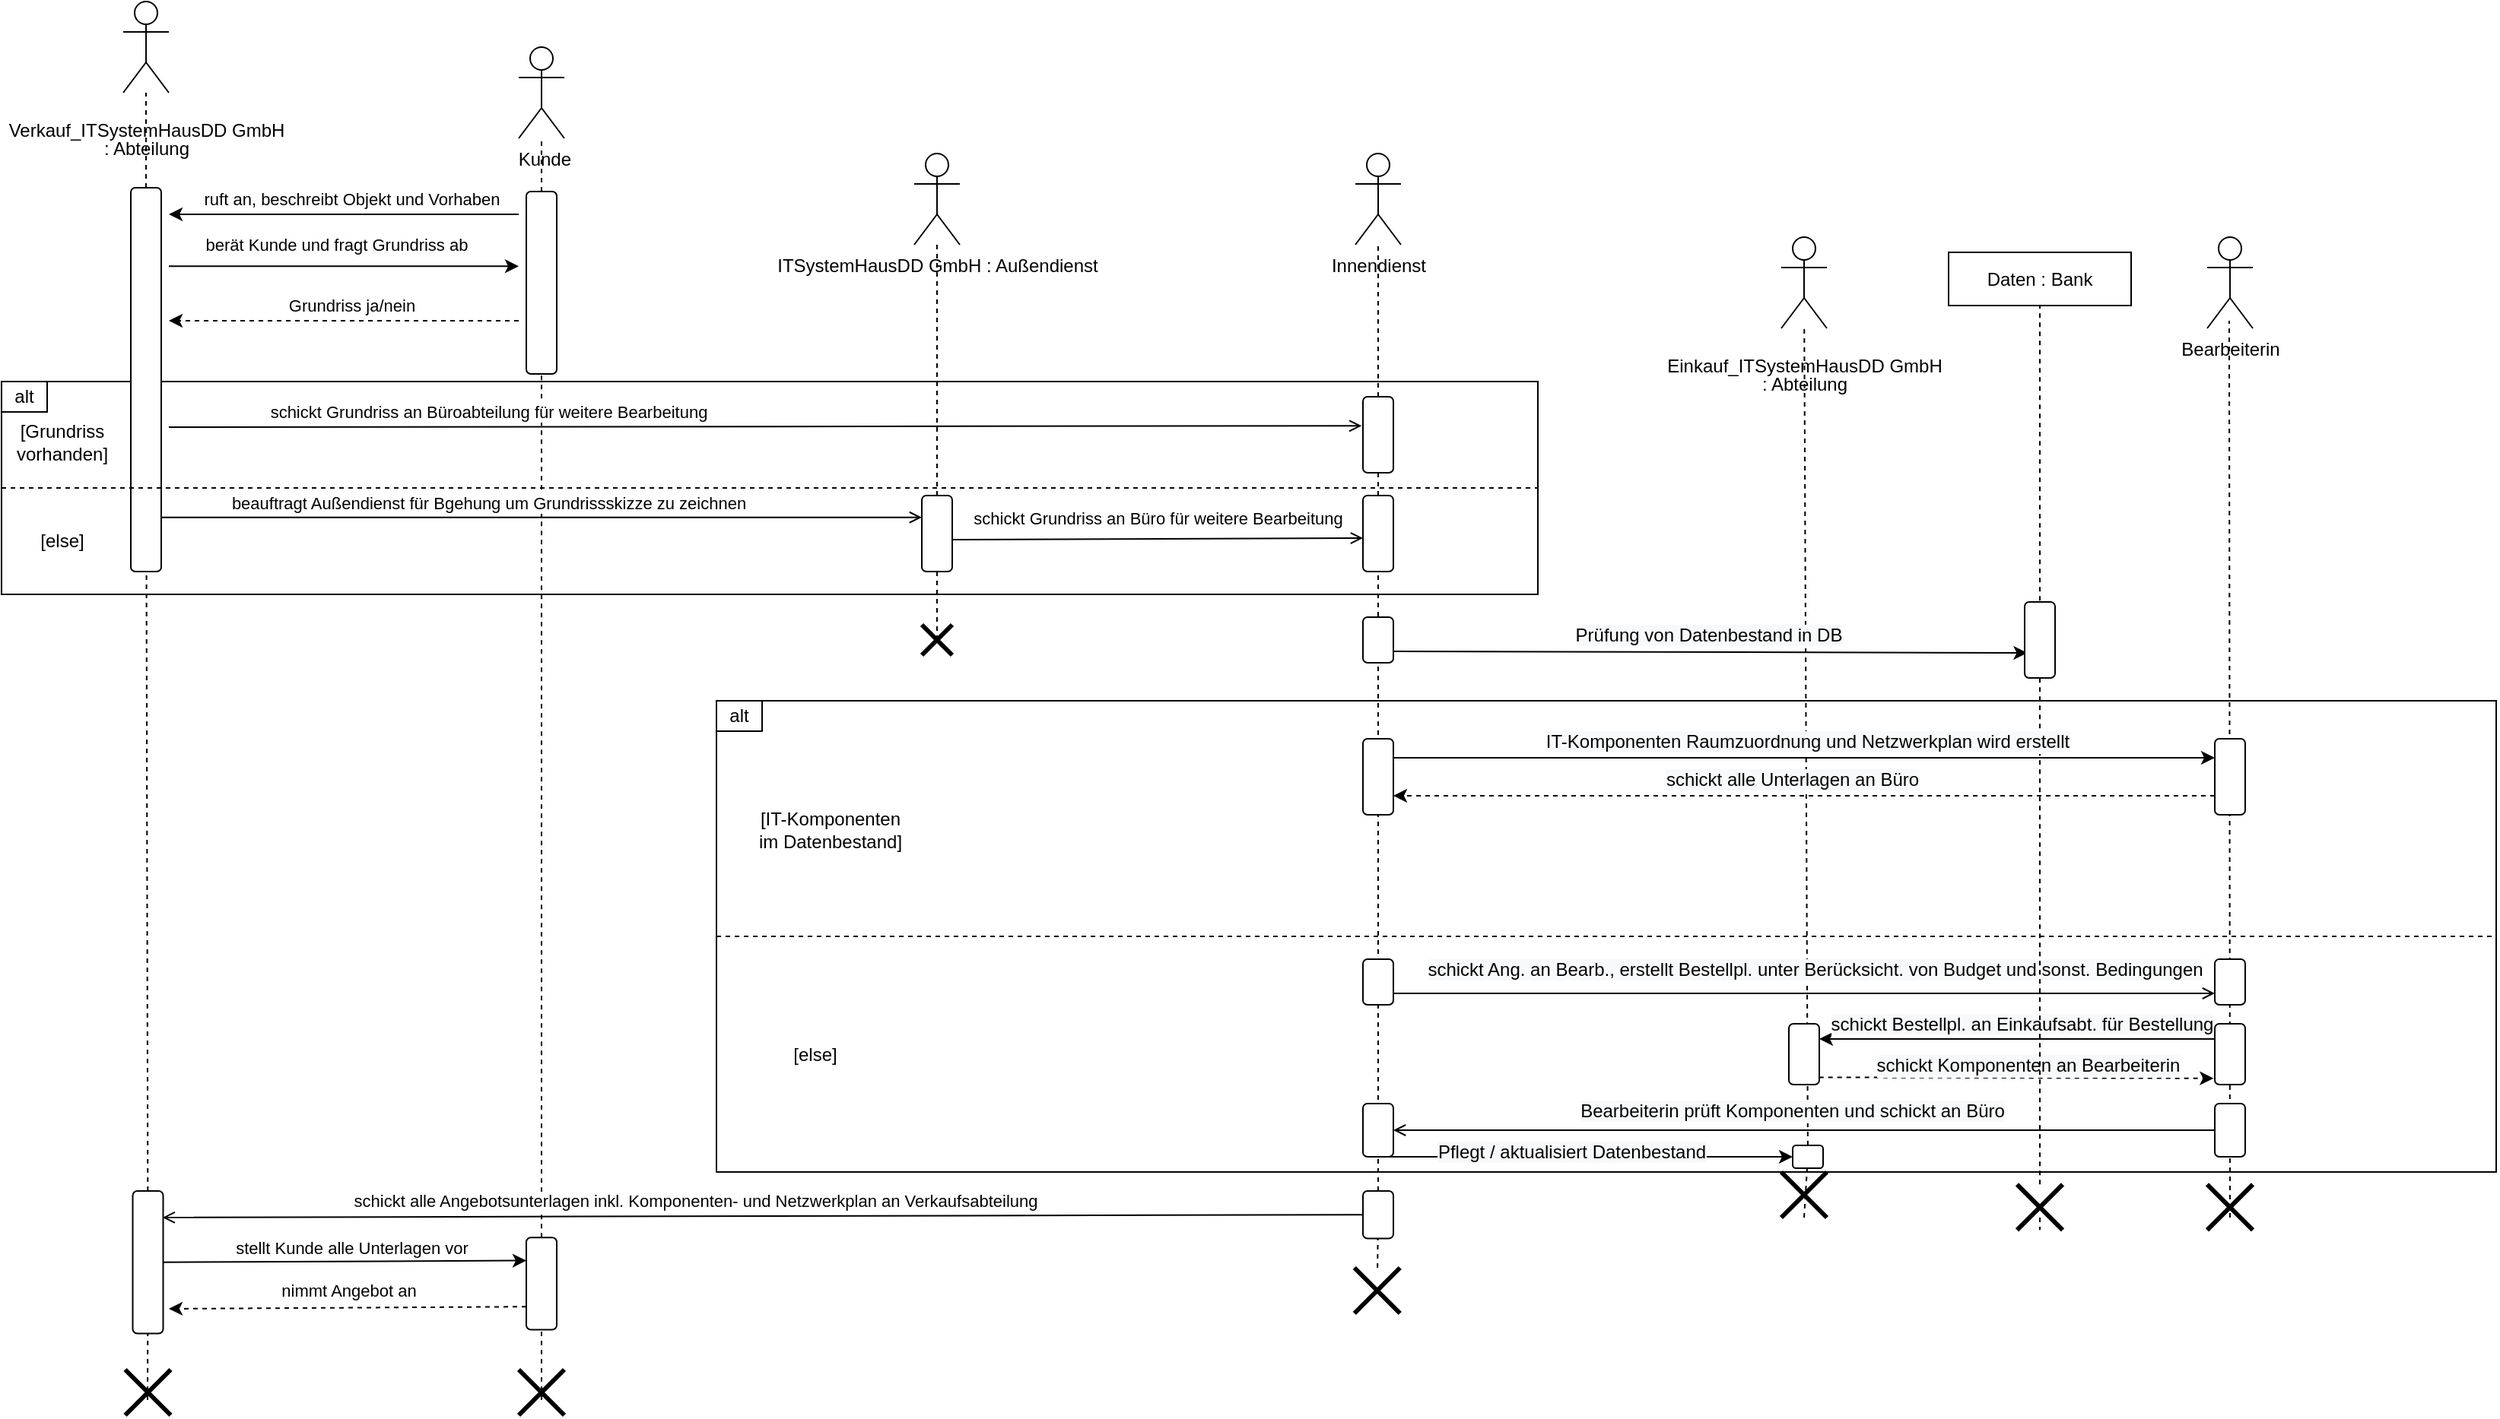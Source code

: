 <mxfile version="17.2.4" type="device"><diagram id="0SitdK9CV-Cygm-Kh3I3" name="Seite-1"><mxGraphModel dx="1296" dy="2187" grid="1" gridSize="10" guides="1" tooltips="1" connect="1" arrows="1" fold="1" page="1" pageScale="1" pageWidth="827" pageHeight="1169" math="0" shadow="0"><root><mxCell id="0"/><mxCell id="1" parent="0"/><mxCell id="731Rm88wItgt_seIOJh5-37" value="" style="rounded=0;whiteSpace=wrap;html=1;fillColor=none;" parent="1" vertex="1"><mxGeometry x="570" y="320" width="1170" height="310" as="geometry"/></mxCell><mxCell id="731Rm88wItgt_seIOJh5-6" value="" style="rounded=0;whiteSpace=wrap;html=1;fillColor=none;" parent="1" vertex="1"><mxGeometry x="100" y="110" width="1010" height="140" as="geometry"/></mxCell><mxCell id="ewwEWu8G5rQhUUifbdnh-3" value="ITSystemHausDD GmbH&amp;nbsp;: Außendienst" style="shape=umlActor;verticalLabelPosition=bottom;verticalAlign=top;html=1;outlineConnect=0;strokeColor=default;" parent="1" vertex="1"><mxGeometry x="700" y="-40" width="30" height="60" as="geometry"/></mxCell><mxCell id="ewwEWu8G5rQhUUifbdnh-4" value="Innendienst" style="shape=umlActor;verticalLabelPosition=bottom;verticalAlign=top;html=1;outlineConnect=0;strokeColor=default;" parent="1" vertex="1"><mxGeometry x="990" y="-40" width="30" height="60" as="geometry"/></mxCell><mxCell id="ewwEWu8G5rQhUUifbdnh-10" value="" style="endArrow=none;dashed=1;html=1;rounded=0;startArrow=none;" parent="1" source="ewwEWu8G5rQhUUifbdnh-24" target="ewwEWu8G5rQhUUifbdnh-18" edge="1"><mxGeometry width="50" height="50" relative="1" as="geometry"><mxPoint x="454" y="1930" as="sourcePoint"/><mxPoint x="460" y="30" as="targetPoint"/></mxGeometry></mxCell><mxCell id="ewwEWu8G5rQhUUifbdnh-17" value="" style="endArrow=none;dashed=1;html=1;rounded=0;startArrow=none;" parent="1" source="ewwEWu8G5rQhUUifbdnh-22" target="ewwEWu8G5rQhUUifbdnh-21" edge="1"><mxGeometry width="50" height="50" relative="1" as="geometry"><mxPoint x="194" y="1930" as="sourcePoint"/><mxPoint x="200" y="30" as="targetPoint"/></mxGeometry></mxCell><mxCell id="ewwEWu8G5rQhUUifbdnh-18" value="&amp;nbsp;Kunde" style="shape=umlActor;verticalLabelPosition=bottom;verticalAlign=top;html=1;outlineConnect=0;strokeColor=default;" parent="1" vertex="1"><mxGeometry x="440" y="-110" width="30" height="60" as="geometry"/></mxCell><mxCell id="ewwEWu8G5rQhUUifbdnh-21" value="&lt;p style=&quot;line-height: 1&quot;&gt;Verkauf_ITSystemHausDD GmbH&lt;br&gt;: Abteilung&lt;/p&gt;" style="shape=umlActor;verticalLabelPosition=bottom;verticalAlign=top;html=1;outlineConnect=0;strokeColor=default;" parent="1" vertex="1"><mxGeometry x="180" y="-140" width="30" height="60" as="geometry"/></mxCell><mxCell id="ewwEWu8G5rQhUUifbdnh-22" value="" style="rounded=1;whiteSpace=wrap;html=1;strokeColor=default;rotation=90;" parent="1" vertex="1"><mxGeometry x="68.75" y="98.75" width="252.5" height="20" as="geometry"/></mxCell><mxCell id="ewwEWu8G5rQhUUifbdnh-23" value="" style="endArrow=none;dashed=1;html=1;rounded=0;startArrow=none;" parent="1" source="731Rm88wItgt_seIOJh5-70" target="ewwEWu8G5rQhUUifbdnh-22" edge="1"><mxGeometry width="50" height="50" relative="1" as="geometry"><mxPoint x="194" y="1930.0" as="sourcePoint"/><mxPoint x="194.985" y="10" as="targetPoint"/></mxGeometry></mxCell><mxCell id="ewwEWu8G5rQhUUifbdnh-24" value="" style="rounded=1;whiteSpace=wrap;html=1;strokeColor=default;rotation=90;" parent="1" vertex="1"><mxGeometry x="395" y="35" width="120" height="20" as="geometry"/></mxCell><mxCell id="ewwEWu8G5rQhUUifbdnh-25" value="" style="endArrow=none;dashed=1;html=1;rounded=0;startArrow=none;" parent="1" source="731Rm88wItgt_seIOJh5-74" target="ewwEWu8G5rQhUUifbdnh-24" edge="1"><mxGeometry width="50" height="50" relative="1" as="geometry"><mxPoint x="454" y="1930.0" as="sourcePoint"/><mxPoint x="454.985" y="10" as="targetPoint"/></mxGeometry></mxCell><mxCell id="ewwEWu8G5rQhUUifbdnh-26" value="" style="endArrow=classic;html=1;rounded=0;" parent="1" edge="1"><mxGeometry width="50" height="50" relative="1" as="geometry"><mxPoint x="210" y="34.17" as="sourcePoint"/><mxPoint x="440" y="34.17" as="targetPoint"/></mxGeometry></mxCell><mxCell id="ewwEWu8G5rQhUUifbdnh-27" value="berät Kunde und fragt Grundriss ab" style="edgeLabel;html=1;align=center;verticalAlign=middle;resizable=0;points=[];" parent="ewwEWu8G5rQhUUifbdnh-26" vertex="1" connectable="0"><mxGeometry x="-0.157" relative="1" as="geometry"><mxPoint x="13" y="-14" as="offset"/></mxGeometry></mxCell><mxCell id="ewwEWu8G5rQhUUifbdnh-29" value="" style="endArrow=classic;html=1;rounded=0;dashed=1;" parent="1" edge="1"><mxGeometry width="50" height="50" relative="1" as="geometry"><mxPoint x="440" y="70" as="sourcePoint"/><mxPoint x="210" y="70" as="targetPoint"/></mxGeometry></mxCell><mxCell id="ewwEWu8G5rQhUUifbdnh-30" value="Grundriss ja/nein" style="edgeLabel;html=1;align=center;verticalAlign=middle;resizable=0;points=[];" parent="1" vertex="1" connectable="0"><mxGeometry x="329.993" y="60" as="geometry"/></mxCell><mxCell id="731Rm88wItgt_seIOJh5-2" value="" style="endArrow=none;dashed=1;html=1;rounded=0;startArrow=none;" parent="1" source="731Rm88wItgt_seIOJh5-1" target="ewwEWu8G5rQhUUifbdnh-3" edge="1"><mxGeometry width="50" height="50" relative="1" as="geometry"><mxPoint x="714" y="1930" as="sourcePoint"/><mxPoint x="714" y="30" as="targetPoint"/></mxGeometry></mxCell><mxCell id="731Rm88wItgt_seIOJh5-7" value="[Grundriss vorhanden]" style="text;html=1;strokeColor=none;fillColor=none;align=center;verticalAlign=middle;whiteSpace=wrap;rounded=0;" parent="1" vertex="1"><mxGeometry x="110" y="135" width="60" height="30" as="geometry"/></mxCell><mxCell id="731Rm88wItgt_seIOJh5-8" value="" style="endArrow=none;dashed=1;html=1;rounded=0;exitX=0;exitY=0.5;exitDx=0;exitDy=0;entryX=1;entryY=0.5;entryDx=0;entryDy=0;" parent="1" source="731Rm88wItgt_seIOJh5-6" target="731Rm88wItgt_seIOJh5-6" edge="1"><mxGeometry width="50" height="50" relative="1" as="geometry"><mxPoint x="340" y="260" as="sourcePoint"/><mxPoint x="390" y="210" as="targetPoint"/></mxGeometry></mxCell><mxCell id="731Rm88wItgt_seIOJh5-9" value="[else]" style="text;html=1;strokeColor=none;fillColor=none;align=center;verticalAlign=middle;whiteSpace=wrap;rounded=0;" parent="1" vertex="1"><mxGeometry x="110" y="200" width="60" height="30" as="geometry"/></mxCell><mxCell id="731Rm88wItgt_seIOJh5-10" value="alt" style="rounded=0;whiteSpace=wrap;html=1;fillColor=none;" parent="1" vertex="1"><mxGeometry x="100" y="110" width="30" height="20" as="geometry"/></mxCell><mxCell id="731Rm88wItgt_seIOJh5-11" value="" style="endArrow=classic;html=1;rounded=0;fontSize=13;" parent="1" edge="1"><mxGeometry width="50" height="50" relative="1" as="geometry"><mxPoint x="440" as="sourcePoint"/><mxPoint x="210" as="targetPoint"/></mxGeometry></mxCell><mxCell id="731Rm88wItgt_seIOJh5-12" value="ruft an, beschreibt Objekt und Vorhaben" style="edgeLabel;html=1;align=center;verticalAlign=middle;resizable=0;points=[];" parent="1" vertex="1" connectable="0"><mxGeometry x="329.997" y="-10" as="geometry"/></mxCell><mxCell id="731Rm88wItgt_seIOJh5-13" value="" style="endArrow=open;html=1;rounded=0;entryX=0.383;entryY=1.042;entryDx=0;entryDy=0;entryPerimeter=0;endFill=0;" parent="1" target="731Rm88wItgt_seIOJh5-16" edge="1"><mxGeometry width="50" height="50" relative="1" as="geometry"><mxPoint x="210" y="140" as="sourcePoint"/><mxPoint x="440" y="135.0" as="targetPoint"/></mxGeometry></mxCell><mxCell id="731Rm88wItgt_seIOJh5-14" value="schickt Grundriss an Büroabteilung für weitere Bearbeitung" style="edgeLabel;html=1;align=center;verticalAlign=middle;resizable=0;points=[];" parent="731Rm88wItgt_seIOJh5-13" vertex="1" connectable="0"><mxGeometry x="-0.157" relative="1" as="geometry"><mxPoint x="-121" y="-10" as="offset"/></mxGeometry></mxCell><mxCell id="731Rm88wItgt_seIOJh5-15" value="" style="endArrow=none;dashed=1;html=1;rounded=0;startArrow=none;" parent="1" source="731Rm88wItgt_seIOJh5-16" edge="1"><mxGeometry width="50" height="50" relative="1" as="geometry"><mxPoint x="1004.0" y="1930" as="sourcePoint"/><mxPoint x="1004.985" y="20" as="targetPoint"/></mxGeometry></mxCell><mxCell id="731Rm88wItgt_seIOJh5-16" value="" style="rounded=1;whiteSpace=wrap;html=1;strokeColor=default;rotation=90;" parent="1" vertex="1"><mxGeometry x="980" y="135" width="50" height="20" as="geometry"/></mxCell><mxCell id="731Rm88wItgt_seIOJh5-17" value="" style="endArrow=none;dashed=1;html=1;rounded=0;startArrow=none;" parent="1" source="731Rm88wItgt_seIOJh5-22" target="731Rm88wItgt_seIOJh5-16" edge="1"><mxGeometry width="50" height="50" relative="1" as="geometry"><mxPoint x="1004" y="1930" as="sourcePoint"/><mxPoint x="1004.985" y="20" as="targetPoint"/></mxGeometry></mxCell><mxCell id="731Rm88wItgt_seIOJh5-18" value="" style="endArrow=open;html=1;rounded=0;fontSize=13;endFill=0;" parent="1" edge="1"><mxGeometry width="50" height="50" relative="1" as="geometry"><mxPoint x="205" y="199.37" as="sourcePoint"/><mxPoint x="705" y="199.37" as="targetPoint"/></mxGeometry></mxCell><mxCell id="731Rm88wItgt_seIOJh5-19" value="beauftragt Außendienst für Bgehung um Grundrissskizze zu zeichnen" style="edgeLabel;html=1;align=center;verticalAlign=middle;resizable=0;points=[];" parent="1" vertex="1" connectable="0"><mxGeometry x="420.003" y="189.793" as="geometry"/></mxCell><mxCell id="731Rm88wItgt_seIOJh5-1" value="" style="rounded=1;whiteSpace=wrap;html=1;strokeColor=default;rotation=90;" parent="1" vertex="1"><mxGeometry x="690" y="200" width="50" height="20" as="geometry"/></mxCell><mxCell id="731Rm88wItgt_seIOJh5-21" value="" style="endArrow=none;dashed=1;html=1;rounded=0;" parent="1" target="731Rm88wItgt_seIOJh5-1" edge="1"><mxGeometry width="50" height="50" relative="1" as="geometry"><mxPoint x="715" y="280" as="sourcePoint"/><mxPoint x="714.985" y="20" as="targetPoint"/></mxGeometry></mxCell><mxCell id="731Rm88wItgt_seIOJh5-22" value="" style="rounded=1;whiteSpace=wrap;html=1;strokeColor=default;rotation=90;" parent="1" vertex="1"><mxGeometry x="980" y="200" width="50" height="20" as="geometry"/></mxCell><mxCell id="731Rm88wItgt_seIOJh5-23" value="" style="endArrow=none;dashed=1;html=1;rounded=0;startArrow=none;" parent="1" source="731Rm88wItgt_seIOJh5-68" target="731Rm88wItgt_seIOJh5-22" edge="1"><mxGeometry width="50" height="50" relative="1" as="geometry"><mxPoint x="1004" y="1930" as="sourcePoint"/><mxPoint x="1004.986" y="170" as="targetPoint"/></mxGeometry></mxCell><mxCell id="731Rm88wItgt_seIOJh5-24" value="" style="endArrow=open;html=1;rounded=0;fontSize=13;endFill=0;" parent="1" edge="1"><mxGeometry width="50" height="50" relative="1" as="geometry"><mxPoint x="725" y="214" as="sourcePoint"/><mxPoint x="995" y="213" as="targetPoint"/></mxGeometry></mxCell><mxCell id="731Rm88wItgt_seIOJh5-25" value="schickt Grundriss an Büro für weitere Bearbeitung" style="edgeLabel;html=1;align=center;verticalAlign=middle;resizable=0;points=[];" parent="1" vertex="1" connectable="0"><mxGeometry x="860.003" y="200.001" as="geometry"/></mxCell><mxCell id="731Rm88wItgt_seIOJh5-3" value="" style="rounded=1;whiteSpace=wrap;html=1;strokeColor=default;rotation=90;" parent="1" vertex="1"><mxGeometry x="990" y="270" width="30" height="20" as="geometry"/></mxCell><mxCell id="731Rm88wItgt_seIOJh5-31" value="&lt;p style=&quot;line-height: 1&quot;&gt;Einkauf_ITSystemHausDD GmbH&lt;br&gt;: Abteilung&lt;/p&gt;" style="shape=umlActor;verticalLabelPosition=bottom;verticalAlign=top;html=1;outlineConnect=0;strokeColor=default;" parent="1" vertex="1"><mxGeometry x="1270" y="15" width="30" height="60" as="geometry"/></mxCell><mxCell id="731Rm88wItgt_seIOJh5-32" value="Bearbeiterin" style="shape=umlActor;verticalLabelPosition=bottom;verticalAlign=top;html=1;outlineConnect=0;strokeColor=default;" parent="1" vertex="1"><mxGeometry x="1550" y="15" width="30" height="60" as="geometry"/></mxCell><mxCell id="731Rm88wItgt_seIOJh5-34" value="" style="endArrow=none;dashed=1;html=1;rounded=0;startArrow=none;" parent="1" target="731Rm88wItgt_seIOJh5-31" edge="1" source="EHByCH45yF2C-_VxYPho-16"><mxGeometry width="50" height="50" relative="1" as="geometry"><mxPoint x="1285" y="660" as="sourcePoint"/><mxPoint x="1290" y="135" as="targetPoint"/></mxGeometry></mxCell><mxCell id="731Rm88wItgt_seIOJh5-36" value="" style="endArrow=none;dashed=1;html=1;rounded=0;" parent="1" edge="1"><mxGeometry width="50" height="50" relative="1" as="geometry"><mxPoint x="1565" y="660" as="sourcePoint"/><mxPoint x="1564.5" y="70" as="targetPoint"/></mxGeometry></mxCell><mxCell id="731Rm88wItgt_seIOJh5-38" value="" style="endArrow=none;dashed=1;html=1;rounded=0;exitX=0;exitY=0.5;exitDx=0;exitDy=0;entryX=1;entryY=0.5;entryDx=0;entryDy=0;" parent="1" source="731Rm88wItgt_seIOJh5-37" target="731Rm88wItgt_seIOJh5-37" edge="1"><mxGeometry width="50" height="50" relative="1" as="geometry"><mxPoint x="810" y="470" as="sourcePoint"/><mxPoint x="860" y="420" as="targetPoint"/></mxGeometry></mxCell><mxCell id="731Rm88wItgt_seIOJh5-39" value="alt" style="rounded=0;whiteSpace=wrap;html=1;fillColor=none;" parent="1" vertex="1"><mxGeometry x="570" y="320" width="30" height="20" as="geometry"/></mxCell><mxCell id="731Rm88wItgt_seIOJh5-42" value="[IT-Komponenten im Datenbestand]" style="text;html=1;strokeColor=none;fillColor=none;align=center;verticalAlign=middle;whiteSpace=wrap;rounded=0;" parent="1" vertex="1"><mxGeometry x="590" y="390" width="110" height="30" as="geometry"/></mxCell><mxCell id="731Rm88wItgt_seIOJh5-43" value="[else]" style="text;html=1;strokeColor=none;fillColor=none;align=center;verticalAlign=middle;whiteSpace=wrap;rounded=0;" parent="1" vertex="1"><mxGeometry x="605" y="537.5" width="60" height="30" as="geometry"/></mxCell><mxCell id="731Rm88wItgt_seIOJh5-45" value="" style="rounded=1;whiteSpace=wrap;html=1;strokeColor=default;rotation=90;" parent="1" vertex="1"><mxGeometry x="980" y="360" width="50" height="20" as="geometry"/></mxCell><mxCell id="731Rm88wItgt_seIOJh5-46" value="" style="rounded=1;whiteSpace=wrap;html=1;strokeColor=default;rotation=90;" parent="1" vertex="1"><mxGeometry x="1540" y="360" width="50" height="20" as="geometry"/></mxCell><mxCell id="731Rm88wItgt_seIOJh5-47" value="" style="endArrow=classic;html=1;rounded=0;fontSize=13;exitX=0.75;exitY=0;exitDx=0;exitDy=0;entryX=0.67;entryY=0.914;entryDx=0;entryDy=0;entryPerimeter=0;" parent="1" source="731Rm88wItgt_seIOJh5-3" target="EHByCH45yF2C-_VxYPho-4" edge="1"><mxGeometry width="50" height="50" relative="1" as="geometry"><mxPoint x="1040" y="289.31" as="sourcePoint"/><mxPoint x="1340" y="289.31" as="targetPoint"/></mxGeometry></mxCell><mxCell id="731Rm88wItgt_seIOJh5-48" value="&lt;span style=&quot;font-size: 12px ; background-color: rgb(248 , 249 , 250)&quot;&gt;Prüfung von Datenbestand in DB&lt;/span&gt;" style="edgeLabel;html=1;align=center;verticalAlign=middle;resizable=0;points=[];" parent="1" vertex="1" connectable="0"><mxGeometry x="1230.003" y="280.001" as="geometry"><mxPoint x="-8" y="-3" as="offset"/></mxGeometry></mxCell><mxCell id="731Rm88wItgt_seIOJh5-49" value="" style="endArrow=classic;html=1;rounded=0;fontSize=13;dashed=1;exitX=0.75;exitY=1;exitDx=0;exitDy=0;entryX=0.75;entryY=0;entryDx=0;entryDy=0;" parent="1" source="731Rm88wItgt_seIOJh5-46" target="731Rm88wItgt_seIOJh5-45" edge="1"><mxGeometry width="50" height="50" relative="1" as="geometry"><mxPoint x="960" y="340" as="sourcePoint"/><mxPoint x="1010" y="290" as="targetPoint"/></mxGeometry></mxCell><mxCell id="731Rm88wItgt_seIOJh5-50" value="&lt;span style=&quot;font-size: 12px ; background-color: rgb(248 , 249 , 250)&quot;&gt;schickt alle Unterlagen an Büro&lt;/span&gt;" style="edgeLabel;html=1;align=center;verticalAlign=middle;resizable=0;points=[];" parent="1" vertex="1" connectable="0"><mxGeometry x="1285.003" y="375.001" as="geometry"><mxPoint x="-8" y="-3" as="offset"/></mxGeometry></mxCell><mxCell id="731Rm88wItgt_seIOJh5-51" value="" style="rounded=1;whiteSpace=wrap;html=1;strokeColor=default;rotation=90;" parent="1" vertex="1"><mxGeometry x="1547.5" y="592.5" width="35" height="20" as="geometry"/></mxCell><mxCell id="731Rm88wItgt_seIOJh5-52" value="" style="rounded=1;whiteSpace=wrap;html=1;strokeColor=default;rotation=90;" parent="1" vertex="1"><mxGeometry x="1545" y="542.5" width="40" height="20" as="geometry"/></mxCell><mxCell id="731Rm88wItgt_seIOJh5-53" value="" style="rounded=1;whiteSpace=wrap;html=1;strokeColor=default;rotation=90;" parent="1" vertex="1"><mxGeometry x="1550" y="495" width="30" height="20" as="geometry"/></mxCell><mxCell id="731Rm88wItgt_seIOJh5-54" value="" style="rounded=1;whiteSpace=wrap;html=1;strokeColor=default;rotation=90;" parent="1" vertex="1"><mxGeometry x="990" y="495" width="30" height="20" as="geometry"/></mxCell><mxCell id="731Rm88wItgt_seIOJh5-55" value="" style="endArrow=open;html=1;rounded=0;fontSize=13;entryX=0.75;entryY=1;entryDx=0;entryDy=0;exitX=0.75;exitY=0;exitDx=0;exitDy=0;endFill=0;" parent="1" source="731Rm88wItgt_seIOJh5-54" target="731Rm88wItgt_seIOJh5-53" edge="1"><mxGeometry width="50" height="50" relative="1" as="geometry"><mxPoint x="1030" y="513" as="sourcePoint"/><mxPoint x="1540" y="511" as="targetPoint"/></mxGeometry></mxCell><mxCell id="731Rm88wItgt_seIOJh5-56" value="&lt;span style=&quot;font-size: 12px ; background-color: rgb(248 , 249 , 250)&quot;&gt;schickt Ang. an Bearb., erstellt Bestellpl. unter Berücksicht. von Budget und sonst. Bedingungen&lt;br&gt;&lt;/span&gt;" style="edgeLabel;html=1;align=center;verticalAlign=middle;resizable=0;points=[];" parent="1" vertex="1" connectable="0"><mxGeometry x="1300.003" y="470.001" as="geometry"><mxPoint x="-8" y="27" as="offset"/></mxGeometry></mxCell><mxCell id="731Rm88wItgt_seIOJh5-59" value="" style="rounded=1;whiteSpace=wrap;html=1;strokeColor=default;rotation=90;" parent="1" vertex="1"><mxGeometry x="1265" y="542.5" width="40" height="20" as="geometry"/></mxCell><mxCell id="731Rm88wItgt_seIOJh5-60" value="" style="endArrow=classic;html=1;rounded=0;fontSize=13;entryX=0.25;entryY=0;entryDx=0;entryDy=0;exitX=0.25;exitY=1;exitDx=0;exitDy=0;" parent="1" source="731Rm88wItgt_seIOJh5-52" target="731Rm88wItgt_seIOJh5-59" edge="1"><mxGeometry width="50" height="50" relative="1" as="geometry"><mxPoint x="1550" y="547.5" as="sourcePoint"/><mxPoint x="1600" y="497.5" as="targetPoint"/></mxGeometry></mxCell><mxCell id="731Rm88wItgt_seIOJh5-61" value="&lt;span style=&quot;font-size: 12px ; background-color: rgb(248 , 249 , 250)&quot;&gt;schickt Bestellpl. an Einkaufsabt. für Bestellung&lt;/span&gt;" style="edgeLabel;html=1;align=center;verticalAlign=middle;resizable=0;points=[];perimeter=none;" parent="1" vertex="1" connectable="0"><mxGeometry x="1436" y="536" as="geometry"><mxPoint x="-8" y="-3" as="offset"/></mxGeometry></mxCell><mxCell id="731Rm88wItgt_seIOJh5-62" value="" style="endArrow=classic;html=1;rounded=0;fontSize=13;exitX=0.88;exitY=0.007;exitDx=0;exitDy=0;exitPerimeter=0;entryX=0.897;entryY=1.041;entryDx=0;entryDy=0;entryPerimeter=0;dashed=1;" parent="1" source="731Rm88wItgt_seIOJh5-59" target="731Rm88wItgt_seIOJh5-52" edge="1"><mxGeometry width="50" height="50" relative="1" as="geometry"><mxPoint x="1310" y="565" as="sourcePoint"/><mxPoint x="1360" y="515" as="targetPoint"/></mxGeometry></mxCell><mxCell id="731Rm88wItgt_seIOJh5-63" value="&lt;span style=&quot;font-size: 12px ; background-color: rgb(248 , 249 , 250)&quot;&gt;schickt Komponenten an Bearbeiterin&lt;/span&gt;" style="edgeLabel;html=1;align=center;verticalAlign=middle;resizable=0;points=[];perimeter=none;" parent="1" vertex="1" connectable="0"><mxGeometry x="1440" y="562.5" as="geometry"><mxPoint x="-8" y="-3" as="offset"/></mxGeometry></mxCell><mxCell id="731Rm88wItgt_seIOJh5-65" value="" style="rounded=1;whiteSpace=wrap;html=1;strokeColor=default;rotation=90;" parent="1" vertex="1"><mxGeometry x="987.5" y="592.5" width="35" height="20" as="geometry"/></mxCell><mxCell id="731Rm88wItgt_seIOJh5-66" value="" style="endArrow=open;html=1;rounded=0;fontSize=13;endFill=0;exitX=0.5;exitY=1;exitDx=0;exitDy=0;entryX=0.5;entryY=0;entryDx=0;entryDy=0;" parent="1" source="731Rm88wItgt_seIOJh5-51" target="731Rm88wItgt_seIOJh5-65" edge="1"><mxGeometry width="50" height="50" relative="1" as="geometry"><mxPoint x="1410" y="592.5" as="sourcePoint"/><mxPoint x="1460" y="542.5" as="targetPoint"/></mxGeometry></mxCell><mxCell id="731Rm88wItgt_seIOJh5-67" value="&lt;span style=&quot;font-size: 12px ; background-color: rgb(248 , 249 , 250)&quot;&gt;Bearbeiterin prüft Komponenten und schickt an Büro&lt;/span&gt;" style="edgeLabel;html=1;align=center;verticalAlign=middle;resizable=0;points=[];perimeter=none;" parent="1" vertex="1" connectable="0"><mxGeometry x="1285" y="592.5" as="geometry"><mxPoint x="-8" y="-3" as="offset"/></mxGeometry></mxCell><mxCell id="731Rm88wItgt_seIOJh5-68" value="" style="rounded=1;whiteSpace=wrap;html=1;strokeColor=default;rotation=90;" parent="1" vertex="1"><mxGeometry x="989.38" y="648.13" width="31.25" height="20" as="geometry"/></mxCell><mxCell id="731Rm88wItgt_seIOJh5-69" value="" style="endArrow=none;dashed=1;html=1;rounded=0;" parent="1" target="731Rm88wItgt_seIOJh5-68" edge="1" source="731Rm88wItgt_seIOJh5-86"><mxGeometry width="50" height="50" relative="1" as="geometry"><mxPoint x="1005" y="710" as="sourcePoint"/><mxPoint x="1004.985" y="235" as="targetPoint"/></mxGeometry></mxCell><mxCell id="731Rm88wItgt_seIOJh5-70" value="" style="rounded=1;whiteSpace=wrap;html=1;strokeColor=default;rotation=90;" parent="1" vertex="1"><mxGeometry x="149.38" y="679.38" width="93.75" height="20" as="geometry"/></mxCell><mxCell id="731Rm88wItgt_seIOJh5-71" value="" style="endArrow=none;dashed=1;html=1;rounded=0;" parent="1" target="731Rm88wItgt_seIOJh5-70" edge="1"><mxGeometry width="50" height="50" relative="1" as="geometry"><mxPoint x="196" y="780" as="sourcePoint"/><mxPoint x="194.931" y="235" as="targetPoint"/></mxGeometry></mxCell><mxCell id="731Rm88wItgt_seIOJh5-72" value="" style="endArrow=open;html=1;rounded=0;fontSize=13;endFill=0;exitX=0.5;exitY=1;exitDx=0;exitDy=0;entryX=0.186;entryY=0.02;entryDx=0;entryDy=0;entryPerimeter=0;" parent="1" source="731Rm88wItgt_seIOJh5-68" target="731Rm88wItgt_seIOJh5-70" edge="1"><mxGeometry width="50" height="50" relative="1" as="geometry"><mxPoint x="980" y="660" as="sourcePoint"/><mxPoint x="240" y="660" as="targetPoint"/></mxGeometry></mxCell><mxCell id="731Rm88wItgt_seIOJh5-73" value="schickt alle Angebotsunterlagen inkl. Komponenten- und Netzwerkplan an Verkaufsabteilung" style="edgeLabel;html=1;align=center;verticalAlign=middle;resizable=0;points=[];" parent="1" vertex="1" connectable="0"><mxGeometry x="570.003" y="658.131" as="geometry"><mxPoint x="-14" y="-9" as="offset"/></mxGeometry></mxCell><mxCell id="731Rm88wItgt_seIOJh5-74" value="" style="rounded=1;whiteSpace=wrap;html=1;strokeColor=default;rotation=90;" parent="1" vertex="1"><mxGeometry x="424.68" y="693.44" width="60.63" height="20" as="geometry"/></mxCell><mxCell id="731Rm88wItgt_seIOJh5-75" value="" style="endArrow=none;dashed=1;html=1;rounded=0;" parent="1" target="731Rm88wItgt_seIOJh5-74" edge="1"><mxGeometry width="50" height="50" relative="1" as="geometry"><mxPoint x="455" y="780" as="sourcePoint"/><mxPoint x="454.968" y="105" as="targetPoint"/></mxGeometry></mxCell><mxCell id="731Rm88wItgt_seIOJh5-76" value="" style="endArrow=classic;html=1;rounded=0;fontSize=13;exitX=0.5;exitY=0;exitDx=0;exitDy=0;entryX=0.25;entryY=1;entryDx=0;entryDy=0;" parent="1" source="731Rm88wItgt_seIOJh5-70" target="731Rm88wItgt_seIOJh5-74" edge="1"><mxGeometry width="50" height="50" relative="1" as="geometry"><mxPoint x="470" y="370" as="sourcePoint"/><mxPoint x="520" y="320" as="targetPoint"/></mxGeometry></mxCell><mxCell id="731Rm88wItgt_seIOJh5-77" value="stellt Kunde alle Unterlagen vor" style="edgeLabel;html=1;align=center;verticalAlign=middle;resizable=0;points=[];" parent="1" vertex="1" connectable="0"><mxGeometry x="329.99" y="679.38" as="geometry"/></mxCell><mxCell id="731Rm88wItgt_seIOJh5-78" value="" style="endArrow=classic;html=1;rounded=0;dashed=1;exitX=0.75;exitY=1;exitDx=0;exitDy=0;" parent="1" source="731Rm88wItgt_seIOJh5-74" edge="1"><mxGeometry width="50" height="50" relative="1" as="geometry"><mxPoint x="444.99" y="750" as="sourcePoint"/><mxPoint x="210" y="720" as="targetPoint"/></mxGeometry></mxCell><mxCell id="731Rm88wItgt_seIOJh5-79" value="nimmt Angebot an" style="edgeLabel;html=1;align=center;verticalAlign=middle;resizable=0;points=[];" parent="1" vertex="1" connectable="0"><mxGeometry x="318.003" y="708" as="geometry"><mxPoint x="10" as="offset"/></mxGeometry></mxCell><mxCell id="731Rm88wItgt_seIOJh5-81" value="" style="shape=umlDestroy;whiteSpace=wrap;html=1;strokeWidth=3;fontSize=13;fillColor=none;" parent="1" vertex="1"><mxGeometry x="181.26" y="760" width="30" height="30" as="geometry"/></mxCell><mxCell id="731Rm88wItgt_seIOJh5-82" value="" style="shape=umlDestroy;whiteSpace=wrap;html=1;strokeWidth=3;fontSize=13;fillColor=none;" parent="1" vertex="1"><mxGeometry x="440" y="760" width="30" height="30" as="geometry"/></mxCell><mxCell id="731Rm88wItgt_seIOJh5-84" value="" style="shape=umlDestroy;whiteSpace=wrap;html=1;strokeWidth=3;fontSize=13;fillColor=none;" parent="1" vertex="1"><mxGeometry x="705" y="270" width="20" height="20" as="geometry"/></mxCell><mxCell id="731Rm88wItgt_seIOJh5-86" value="" style="shape=umlDestroy;whiteSpace=wrap;html=1;strokeWidth=3;fontSize=13;fillColor=none;" parent="1" vertex="1"><mxGeometry x="989.38" y="693" width="30" height="30" as="geometry"/></mxCell><mxCell id="EHByCH45yF2C-_VxYPho-1" value="Daten : Bank" style="rounded=0;whiteSpace=wrap;html=1;" vertex="1" parent="1"><mxGeometry x="1380" y="25" width="120" height="35" as="geometry"/></mxCell><mxCell id="EHByCH45yF2C-_VxYPho-2" value="" style="endArrow=none;dashed=1;html=1;rounded=0;entryX=0.5;entryY=1;entryDx=0;entryDy=0;startArrow=none;" edge="1" parent="1" source="EHByCH45yF2C-_VxYPho-10" target="EHByCH45yF2C-_VxYPho-1"><mxGeometry width="50" height="50" relative="1" as="geometry"><mxPoint x="1440" y="660" as="sourcePoint"/><mxPoint x="1295" y="85" as="targetPoint"/></mxGeometry></mxCell><mxCell id="EHByCH45yF2C-_VxYPho-4" value="" style="rounded=1;whiteSpace=wrap;html=1;strokeColor=default;rotation=90;" vertex="1" parent="1"><mxGeometry x="1415" y="270" width="50" height="20" as="geometry"/></mxCell><mxCell id="EHByCH45yF2C-_VxYPho-5" value="" style="endArrow=classic;html=1;rounded=0;fontSize=13;entryX=0.25;entryY=1;entryDx=0;entryDy=0;exitX=0.25;exitY=0;exitDx=0;exitDy=0;" edge="1" parent="1" source="731Rm88wItgt_seIOJh5-45" target="731Rm88wItgt_seIOJh5-46"><mxGeometry width="50" height="50" relative="1" as="geometry"><mxPoint x="1480" y="362" as="sourcePoint"/><mxPoint x="1689.88" y="420.8" as="targetPoint"/></mxGeometry></mxCell><mxCell id="EHByCH45yF2C-_VxYPho-6" value="&lt;span style=&quot;font-size: 12px ; background-color: rgb(248 , 249 , 250)&quot;&gt;IT-Komponenten Raumzuordnung und Netzwerkplan wird erstellt&lt;/span&gt;" style="edgeLabel;html=1;align=center;verticalAlign=middle;resizable=0;points=[];" vertex="1" connectable="0" parent="1"><mxGeometry x="1295.003" y="350.001" as="geometry"><mxPoint x="-8" y="-3" as="offset"/></mxGeometry></mxCell><mxCell id="EHByCH45yF2C-_VxYPho-10" value="" style="shape=umlDestroy;whiteSpace=wrap;html=1;strokeWidth=3;fontSize=13;fillColor=none;" vertex="1" parent="1"><mxGeometry x="1425" y="638.13" width="30" height="30" as="geometry"/></mxCell><mxCell id="EHByCH45yF2C-_VxYPho-11" value="" style="endArrow=none;dashed=1;html=1;rounded=0;entryX=0.5;entryY=1;entryDx=0;entryDy=0;" edge="1" parent="1" target="EHByCH45yF2C-_VxYPho-10"><mxGeometry width="50" height="50" relative="1" as="geometry"><mxPoint x="1440" y="660" as="sourcePoint"/><mxPoint x="1440" y="60" as="targetPoint"/></mxGeometry></mxCell><mxCell id="EHByCH45yF2C-_VxYPho-12" value="" style="shape=umlDestroy;whiteSpace=wrap;html=1;strokeWidth=3;fontSize=13;fillColor=none;" vertex="1" parent="1"><mxGeometry x="1550" y="638.13" width="30" height="30" as="geometry"/></mxCell><mxCell id="EHByCH45yF2C-_VxYPho-14" value="" style="shape=umlDestroy;whiteSpace=wrap;html=1;strokeWidth=3;fontSize=13;fillColor=none;" vertex="1" parent="1"><mxGeometry x="1270" y="630" width="30" height="30" as="geometry"/></mxCell><mxCell id="EHByCH45yF2C-_VxYPho-16" value="" style="rounded=1;whiteSpace=wrap;html=1;strokeColor=default;rotation=90;" vertex="1" parent="1"><mxGeometry x="1280" y="610" width="15" height="20" as="geometry"/></mxCell><mxCell id="EHByCH45yF2C-_VxYPho-17" value="" style="endArrow=none;dashed=1;html=1;rounded=0;" edge="1" parent="1" target="EHByCH45yF2C-_VxYPho-16"><mxGeometry width="50" height="50" relative="1" as="geometry"><mxPoint x="1285" y="660" as="sourcePoint"/><mxPoint x="1285" y="75" as="targetPoint"/></mxGeometry></mxCell><mxCell id="EHByCH45yF2C-_VxYPho-18" value="" style="endArrow=classic;html=1;rounded=0;fontSize=13;entryX=0.5;entryY=1;entryDx=0;entryDy=0;exitX=1;exitY=0.25;exitDx=0;exitDy=0;exitPerimeter=0;" edge="1" parent="1" source="731Rm88wItgt_seIOJh5-65" target="EHByCH45yF2C-_VxYPho-16"><mxGeometry width="50" height="50" relative="1" as="geometry"><mxPoint x="1010" y="614" as="sourcePoint"/><mxPoint x="1425.0" y="613.5" as="targetPoint"/></mxGeometry></mxCell><mxCell id="EHByCH45yF2C-_VxYPho-19" value="&lt;span style=&quot;font-size: 12px ; background-color: rgb(248 , 249 , 250)&quot;&gt;Pflegt / aktualisiert Datenbestand&lt;/span&gt;" style="edgeLabel;html=1;align=center;verticalAlign=middle;resizable=0;points=[];" vertex="1" connectable="0" parent="1"><mxGeometry x="1140.003" y="620.001" as="geometry"><mxPoint x="-8" y="-3" as="offset"/></mxGeometry></mxCell></root></mxGraphModel></diagram></mxfile>